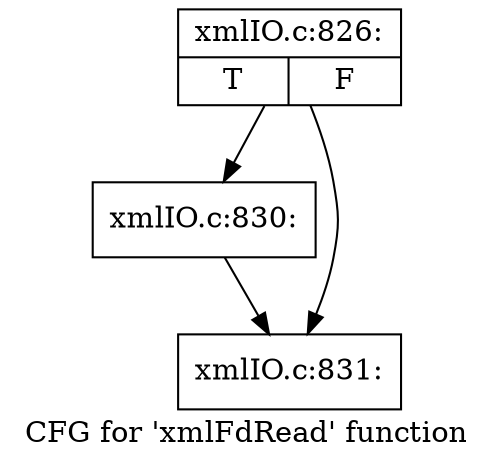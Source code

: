 digraph "CFG for 'xmlFdRead' function" {
	label="CFG for 'xmlFdRead' function";

	Node0x51d6890 [shape=record,label="{xmlIO.c:826:|{<s0>T|<s1>F}}"];
	Node0x51d6890 -> Node0x51d99e0;
	Node0x51d6890 -> Node0x51d9d10;
	Node0x51d99e0 [shape=record,label="{xmlIO.c:830:}"];
	Node0x51d99e0 -> Node0x51d9d10;
	Node0x51d9d10 [shape=record,label="{xmlIO.c:831:}"];
}
